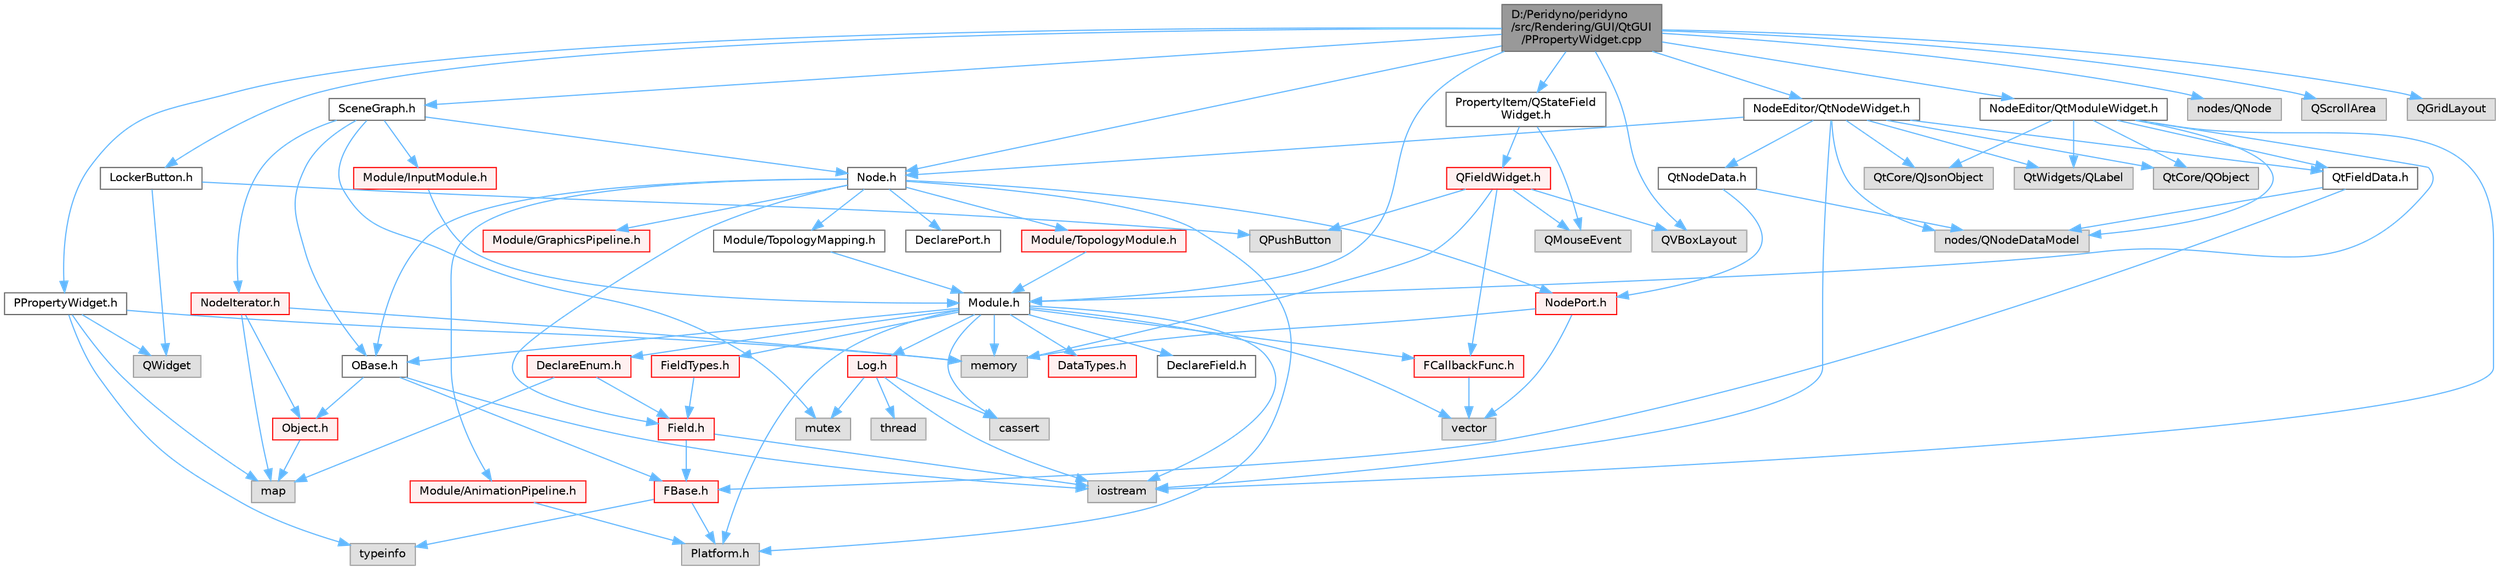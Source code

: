 digraph "D:/Peridyno/peridyno/src/Rendering/GUI/QtGUI/PPropertyWidget.cpp"
{
 // LATEX_PDF_SIZE
  bgcolor="transparent";
  edge [fontname=Helvetica,fontsize=10,labelfontname=Helvetica,labelfontsize=10];
  node [fontname=Helvetica,fontsize=10,shape=box,height=0.2,width=0.4];
  Node1 [id="Node000001",label="D:/Peridyno/peridyno\l/src/Rendering/GUI/QtGUI\l/PPropertyWidget.cpp",height=0.2,width=0.4,color="gray40", fillcolor="grey60", style="filled", fontcolor="black",tooltip=" "];
  Node1 -> Node2 [id="edge1_Node000001_Node000002",color="steelblue1",style="solid",tooltip=" "];
  Node2 [id="Node000002",label="PPropertyWidget.h",height=0.2,width=0.4,color="grey40", fillcolor="white", style="filled",URL="$_p_property_widget_8h.html",tooltip=" "];
  Node2 -> Node3 [id="edge2_Node000002_Node000003",color="steelblue1",style="solid",tooltip=" "];
  Node3 [id="Node000003",label="map",height=0.2,width=0.4,color="grey60", fillcolor="#E0E0E0", style="filled",tooltip=" "];
  Node2 -> Node4 [id="edge3_Node000002_Node000004",color="steelblue1",style="solid",tooltip=" "];
  Node4 [id="Node000004",label="QWidget",height=0.2,width=0.4,color="grey60", fillcolor="#E0E0E0", style="filled",tooltip=" "];
  Node2 -> Node5 [id="edge4_Node000002_Node000005",color="steelblue1",style="solid",tooltip=" "];
  Node5 [id="Node000005",label="typeinfo",height=0.2,width=0.4,color="grey60", fillcolor="#E0E0E0", style="filled",tooltip=" "];
  Node2 -> Node6 [id="edge5_Node000002_Node000006",color="steelblue1",style="solid",tooltip=" "];
  Node6 [id="Node000006",label="memory",height=0.2,width=0.4,color="grey60", fillcolor="#E0E0E0", style="filled",tooltip=" "];
  Node1 -> Node7 [id="edge6_Node000001_Node000007",color="steelblue1",style="solid",tooltip=" "];
  Node7 [id="Node000007",label="Module.h",height=0.2,width=0.4,color="grey40", fillcolor="white", style="filled",URL="$_module_8h.html",tooltip=" "];
  Node7 -> Node8 [id="edge7_Node000007_Node000008",color="steelblue1",style="solid",tooltip=" "];
  Node8 [id="Node000008",label="Platform.h",height=0.2,width=0.4,color="grey60", fillcolor="#E0E0E0", style="filled",tooltip=" "];
  Node7 -> Node6 [id="edge8_Node000007_Node000006",color="steelblue1",style="solid",tooltip=" "];
  Node7 -> Node9 [id="edge9_Node000007_Node000009",color="steelblue1",style="solid",tooltip=" "];
  Node9 [id="Node000009",label="vector",height=0.2,width=0.4,color="grey60", fillcolor="#E0E0E0", style="filled",tooltip=" "];
  Node7 -> Node10 [id="edge10_Node000007_Node000010",color="steelblue1",style="solid",tooltip=" "];
  Node10 [id="Node000010",label="cassert",height=0.2,width=0.4,color="grey60", fillcolor="#E0E0E0", style="filled",tooltip=" "];
  Node7 -> Node11 [id="edge11_Node000007_Node000011",color="steelblue1",style="solid",tooltip=" "];
  Node11 [id="Node000011",label="iostream",height=0.2,width=0.4,color="grey60", fillcolor="#E0E0E0", style="filled",tooltip=" "];
  Node7 -> Node12 [id="edge12_Node000007_Node000012",color="steelblue1",style="solid",tooltip=" "];
  Node12 [id="Node000012",label="OBase.h",height=0.2,width=0.4,color="grey40", fillcolor="white", style="filled",URL="$_o_base_8h.html",tooltip=" "];
  Node12 -> Node11 [id="edge13_Node000012_Node000011",color="steelblue1",style="solid",tooltip=" "];
  Node12 -> Node13 [id="edge14_Node000012_Node000013",color="steelblue1",style="solid",tooltip=" "];
  Node13 [id="Node000013",label="FBase.h",height=0.2,width=0.4,color="red", fillcolor="#FFF0F0", style="filled",URL="$_f_base_8h.html",tooltip=" "];
  Node13 -> Node8 [id="edge15_Node000013_Node000008",color="steelblue1",style="solid",tooltip=" "];
  Node13 -> Node5 [id="edge16_Node000013_Node000005",color="steelblue1",style="solid",tooltip=" "];
  Node12 -> Node18 [id="edge17_Node000012_Node000018",color="steelblue1",style="solid",tooltip=" "];
  Node18 [id="Node000018",label="Object.h",height=0.2,width=0.4,color="red", fillcolor="#FFF0F0", style="filled",URL="$_object_8h.html",tooltip=" "];
  Node18 -> Node3 [id="edge18_Node000018_Node000003",color="steelblue1",style="solid",tooltip=" "];
  Node7 -> Node20 [id="edge19_Node000007_Node000020",color="steelblue1",style="solid",tooltip=" "];
  Node20 [id="Node000020",label="Log.h",height=0.2,width=0.4,color="red", fillcolor="#FFF0F0", style="filled",URL="$_log_8h.html",tooltip=" "];
  Node20 -> Node21 [id="edge20_Node000020_Node000021",color="steelblue1",style="solid",tooltip=" "];
  Node21 [id="Node000021",label="mutex",height=0.2,width=0.4,color="grey60", fillcolor="#E0E0E0", style="filled",tooltip=" "];
  Node20 -> Node22 [id="edge21_Node000020_Node000022",color="steelblue1",style="solid",tooltip=" "];
  Node22 [id="Node000022",label="thread",height=0.2,width=0.4,color="grey60", fillcolor="#E0E0E0", style="filled",tooltip=" "];
  Node20 -> Node11 [id="edge22_Node000020_Node000011",color="steelblue1",style="solid",tooltip=" "];
  Node20 -> Node10 [id="edge23_Node000020_Node000010",color="steelblue1",style="solid",tooltip=" "];
  Node7 -> Node29 [id="edge24_Node000007_Node000029",color="steelblue1",style="solid",tooltip=" "];
  Node29 [id="Node000029",label="DataTypes.h",height=0.2,width=0.4,color="red", fillcolor="#FFF0F0", style="filled",URL="$_data_types_8h.html",tooltip=" "];
  Node7 -> Node70 [id="edge25_Node000007_Node000070",color="steelblue1",style="solid",tooltip=" "];
  Node70 [id="Node000070",label="DeclareEnum.h",height=0.2,width=0.4,color="red", fillcolor="#FFF0F0", style="filled",URL="$_declare_enum_8h.html",tooltip=" "];
  Node70 -> Node3 [id="edge26_Node000070_Node000003",color="steelblue1",style="solid",tooltip=" "];
  Node70 -> Node71 [id="edge27_Node000070_Node000071",color="steelblue1",style="solid",tooltip=" "];
  Node71 [id="Node000071",label="Field.h",height=0.2,width=0.4,color="red", fillcolor="#FFF0F0", style="filled",URL="$_field_8h.html",tooltip=" "];
  Node71 -> Node11 [id="edge28_Node000071_Node000011",color="steelblue1",style="solid",tooltip=" "];
  Node71 -> Node13 [id="edge29_Node000071_Node000013",color="steelblue1",style="solid",tooltip=" "];
  Node7 -> Node85 [id="edge30_Node000007_Node000085",color="steelblue1",style="solid",tooltip=" "];
  Node85 [id="Node000085",label="DeclareField.h",height=0.2,width=0.4,color="grey40", fillcolor="white", style="filled",URL="$_declare_field_8h.html",tooltip=" "];
  Node7 -> Node86 [id="edge31_Node000007_Node000086",color="steelblue1",style="solid",tooltip=" "];
  Node86 [id="Node000086",label="FCallbackFunc.h",height=0.2,width=0.4,color="red", fillcolor="#FFF0F0", style="filled",URL="$_f_callback_func_8h.html",tooltip=" "];
  Node86 -> Node9 [id="edge32_Node000086_Node000009",color="steelblue1",style="solid",tooltip=" "];
  Node7 -> Node87 [id="edge33_Node000007_Node000087",color="steelblue1",style="solid",tooltip=" "];
  Node87 [id="Node000087",label="FieldTypes.h",height=0.2,width=0.4,color="red", fillcolor="#FFF0F0", style="filled",URL="$_field_types_8h.html",tooltip=" "];
  Node87 -> Node71 [id="edge34_Node000087_Node000071",color="steelblue1",style="solid",tooltip=" "];
  Node1 -> Node89 [id="edge35_Node000001_Node000089",color="steelblue1",style="solid",tooltip=" "];
  Node89 [id="Node000089",label="Node.h",height=0.2,width=0.4,color="grey40", fillcolor="white", style="filled",URL="$_node_8h.html",tooltip=" "];
  Node89 -> Node12 [id="edge36_Node000089_Node000012",color="steelblue1",style="solid",tooltip=" "];
  Node89 -> Node71 [id="edge37_Node000089_Node000071",color="steelblue1",style="solid",tooltip=" "];
  Node89 -> Node8 [id="edge38_Node000089_Node000008",color="steelblue1",style="solid",tooltip=" "];
  Node89 -> Node90 [id="edge39_Node000089_Node000090",color="steelblue1",style="solid",tooltip=" "];
  Node90 [id="Node000090",label="DeclarePort.h",height=0.2,width=0.4,color="grey40", fillcolor="white", style="filled",URL="$_declare_port_8h.html",tooltip=" "];
  Node89 -> Node91 [id="edge40_Node000089_Node000091",color="steelblue1",style="solid",tooltip=" "];
  Node91 [id="Node000091",label="NodePort.h",height=0.2,width=0.4,color="red", fillcolor="#FFF0F0", style="filled",URL="$_node_port_8h.html",tooltip=" "];
  Node91 -> Node9 [id="edge41_Node000091_Node000009",color="steelblue1",style="solid",tooltip=" "];
  Node91 -> Node6 [id="edge42_Node000091_Node000006",color="steelblue1",style="solid",tooltip=" "];
  Node89 -> Node92 [id="edge43_Node000089_Node000092",color="steelblue1",style="solid",tooltip=" "];
  Node92 [id="Node000092",label="Module/TopologyModule.h",height=0.2,width=0.4,color="red", fillcolor="#FFF0F0", style="filled",URL="$_topology_module_8h.html",tooltip=" "];
  Node92 -> Node7 [id="edge44_Node000092_Node000007",color="steelblue1",style="solid",tooltip=" "];
  Node89 -> Node93 [id="edge45_Node000089_Node000093",color="steelblue1",style="solid",tooltip=" "];
  Node93 [id="Node000093",label="Module/TopologyMapping.h",height=0.2,width=0.4,color="grey40", fillcolor="white", style="filled",URL="$_topology_mapping_8h.html",tooltip=" "];
  Node93 -> Node7 [id="edge46_Node000093_Node000007",color="steelblue1",style="solid",tooltip=" "];
  Node89 -> Node94 [id="edge47_Node000089_Node000094",color="steelblue1",style="solid",tooltip=" "];
  Node94 [id="Node000094",label="Module/AnimationPipeline.h",height=0.2,width=0.4,color="red", fillcolor="#FFF0F0", style="filled",URL="$_animation_pipeline_8h.html",tooltip=" "];
  Node94 -> Node8 [id="edge48_Node000094_Node000008",color="steelblue1",style="solid",tooltip=" "];
  Node89 -> Node96 [id="edge49_Node000089_Node000096",color="steelblue1",style="solid",tooltip=" "];
  Node96 [id="Node000096",label="Module/GraphicsPipeline.h",height=0.2,width=0.4,color="red", fillcolor="#FFF0F0", style="filled",URL="$_graphics_pipeline_8h.html",tooltip=" "];
  Node1 -> Node97 [id="edge50_Node000001_Node000097",color="steelblue1",style="solid",tooltip=" "];
  Node97 [id="Node000097",label="SceneGraph.h",height=0.2,width=0.4,color="grey40", fillcolor="white", style="filled",URL="$_scene_graph_8h.html",tooltip=" "];
  Node97 -> Node12 [id="edge51_Node000097_Node000012",color="steelblue1",style="solid",tooltip=" "];
  Node97 -> Node89 [id="edge52_Node000097_Node000089",color="steelblue1",style="solid",tooltip=" "];
  Node97 -> Node98 [id="edge53_Node000097_Node000098",color="steelblue1",style="solid",tooltip=" "];
  Node98 [id="Node000098",label="NodeIterator.h",height=0.2,width=0.4,color="red", fillcolor="#FFF0F0", style="filled",URL="$_node_iterator_8h.html",tooltip=" "];
  Node98 -> Node3 [id="edge54_Node000098_Node000003",color="steelblue1",style="solid",tooltip=" "];
  Node98 -> Node6 [id="edge55_Node000098_Node000006",color="steelblue1",style="solid",tooltip=" "];
  Node98 -> Node18 [id="edge56_Node000098_Node000018",color="steelblue1",style="solid",tooltip=" "];
  Node97 -> Node101 [id="edge57_Node000097_Node000101",color="steelblue1",style="solid",tooltip=" "];
  Node101 [id="Node000101",label="Module/InputModule.h",height=0.2,width=0.4,color="red", fillcolor="#FFF0F0", style="filled",URL="$_input_module_8h.html",tooltip=" "];
  Node101 -> Node7 [id="edge58_Node000101_Node000007",color="steelblue1",style="solid",tooltip=" "];
  Node97 -> Node21 [id="edge59_Node000097_Node000021",color="steelblue1",style="solid",tooltip=" "];
  Node1 -> Node107 [id="edge60_Node000001_Node000107",color="steelblue1",style="solid",tooltip=" "];
  Node107 [id="Node000107",label="NodeEditor/QtNodeWidget.h",height=0.2,width=0.4,color="grey40", fillcolor="white", style="filled",URL="$_qt_node_widget_8h.html",tooltip=" "];
  Node107 -> Node108 [id="edge61_Node000107_Node000108",color="steelblue1",style="solid",tooltip=" "];
  Node108 [id="Node000108",label="QtCore/QObject",height=0.2,width=0.4,color="grey60", fillcolor="#E0E0E0", style="filled",tooltip=" "];
  Node107 -> Node109 [id="edge62_Node000107_Node000109",color="steelblue1",style="solid",tooltip=" "];
  Node109 [id="Node000109",label="QtCore/QJsonObject",height=0.2,width=0.4,color="grey60", fillcolor="#E0E0E0", style="filled",tooltip=" "];
  Node107 -> Node110 [id="edge63_Node000107_Node000110",color="steelblue1",style="solid",tooltip=" "];
  Node110 [id="Node000110",label="QtWidgets/QLabel",height=0.2,width=0.4,color="grey60", fillcolor="#E0E0E0", style="filled",tooltip=" "];
  Node107 -> Node111 [id="edge64_Node000107_Node000111",color="steelblue1",style="solid",tooltip=" "];
  Node111 [id="Node000111",label="nodes/QNodeDataModel",height=0.2,width=0.4,color="grey60", fillcolor="#E0E0E0", style="filled",tooltip=" "];
  Node107 -> Node89 [id="edge65_Node000107_Node000089",color="steelblue1",style="solid",tooltip=" "];
  Node107 -> Node112 [id="edge66_Node000107_Node000112",color="steelblue1",style="solid",tooltip=" "];
  Node112 [id="Node000112",label="QtNodeData.h",height=0.2,width=0.4,color="grey40", fillcolor="white", style="filled",URL="$_qt_node_data_8h.html",tooltip=" "];
  Node112 -> Node111 [id="edge67_Node000112_Node000111",color="steelblue1",style="solid",tooltip=" "];
  Node112 -> Node91 [id="edge68_Node000112_Node000091",color="steelblue1",style="solid",tooltip=" "];
  Node107 -> Node113 [id="edge69_Node000107_Node000113",color="steelblue1",style="solid",tooltip=" "];
  Node113 [id="Node000113",label="QtFieldData.h",height=0.2,width=0.4,color="grey40", fillcolor="white", style="filled",URL="$_qt_field_data_8h.html",tooltip=" "];
  Node113 -> Node111 [id="edge70_Node000113_Node000111",color="steelblue1",style="solid",tooltip=" "];
  Node113 -> Node13 [id="edge71_Node000113_Node000013",color="steelblue1",style="solid",tooltip=" "];
  Node107 -> Node11 [id="edge72_Node000107_Node000011",color="steelblue1",style="solid",tooltip=" "];
  Node1 -> Node114 [id="edge73_Node000001_Node000114",color="steelblue1",style="solid",tooltip=" "];
  Node114 [id="Node000114",label="NodeEditor/QtModuleWidget.h",height=0.2,width=0.4,color="grey40", fillcolor="white", style="filled",URL="$_qt_module_widget_8h.html",tooltip=" "];
  Node114 -> Node108 [id="edge74_Node000114_Node000108",color="steelblue1",style="solid",tooltip=" "];
  Node114 -> Node109 [id="edge75_Node000114_Node000109",color="steelblue1",style="solid",tooltip=" "];
  Node114 -> Node110 [id="edge76_Node000114_Node000110",color="steelblue1",style="solid",tooltip=" "];
  Node114 -> Node111 [id="edge77_Node000114_Node000111",color="steelblue1",style="solid",tooltip=" "];
  Node114 -> Node113 [id="edge78_Node000114_Node000113",color="steelblue1",style="solid",tooltip=" "];
  Node114 -> Node7 [id="edge79_Node000114_Node000007",color="steelblue1",style="solid",tooltip=" "];
  Node114 -> Node11 [id="edge80_Node000114_Node000011",color="steelblue1",style="solid",tooltip=" "];
  Node1 -> Node115 [id="edge81_Node000001_Node000115",color="steelblue1",style="solid",tooltip=" "];
  Node115 [id="Node000115",label="nodes/QNode",height=0.2,width=0.4,color="grey60", fillcolor="#E0E0E0", style="filled",tooltip=" "];
  Node1 -> Node116 [id="edge82_Node000001_Node000116",color="steelblue1",style="solid",tooltip=" "];
  Node116 [id="Node000116",label="LockerButton.h",height=0.2,width=0.4,color="grey40", fillcolor="white", style="filled",URL="$_locker_button_8h.html",tooltip=" "];
  Node116 -> Node4 [id="edge83_Node000116_Node000004",color="steelblue1",style="solid",tooltip=" "];
  Node116 -> Node117 [id="edge84_Node000116_Node000117",color="steelblue1",style="solid",tooltip=" "];
  Node117 [id="Node000117",label="QPushButton",height=0.2,width=0.4,color="grey60", fillcolor="#E0E0E0", style="filled",tooltip=" "];
  Node1 -> Node118 [id="edge85_Node000001_Node000118",color="steelblue1",style="solid",tooltip=" "];
  Node118 [id="Node000118",label="QVBoxLayout",height=0.2,width=0.4,color="grey60", fillcolor="#E0E0E0", style="filled",tooltip=" "];
  Node1 -> Node119 [id="edge86_Node000001_Node000119",color="steelblue1",style="solid",tooltip=" "];
  Node119 [id="Node000119",label="QScrollArea",height=0.2,width=0.4,color="grey60", fillcolor="#E0E0E0", style="filled",tooltip=" "];
  Node1 -> Node120 [id="edge87_Node000001_Node000120",color="steelblue1",style="solid",tooltip=" "];
  Node120 [id="Node000120",label="QGridLayout",height=0.2,width=0.4,color="grey60", fillcolor="#E0E0E0", style="filled",tooltip=" "];
  Node1 -> Node121 [id="edge88_Node000001_Node000121",color="steelblue1",style="solid",tooltip=" "];
  Node121 [id="Node000121",label="PropertyItem/QStateField\lWidget.h",height=0.2,width=0.4,color="grey40", fillcolor="white", style="filled",URL="$_q_state_field_widget_8h.html",tooltip=" "];
  Node121 -> Node122 [id="edge89_Node000121_Node000122",color="steelblue1",style="solid",tooltip=" "];
  Node122 [id="Node000122",label="QFieldWidget.h",height=0.2,width=0.4,color="red", fillcolor="#FFF0F0", style="filled",URL="$_q_field_widget_8h.html",tooltip=" "];
  Node122 -> Node117 [id="edge90_Node000122_Node000117",color="steelblue1",style="solid",tooltip=" "];
  Node122 -> Node127 [id="edge91_Node000122_Node000127",color="steelblue1",style="solid",tooltip=" "];
  Node127 [id="Node000127",label="QMouseEvent",height=0.2,width=0.4,color="grey60", fillcolor="#E0E0E0", style="filled",tooltip=" "];
  Node122 -> Node118 [id="edge92_Node000122_Node000118",color="steelblue1",style="solid",tooltip=" "];
  Node122 -> Node86 [id="edge93_Node000122_Node000086",color="steelblue1",style="solid",tooltip=" "];
  Node122 -> Node6 [id="edge94_Node000122_Node000006",color="steelblue1",style="solid",tooltip=" "];
  Node121 -> Node127 [id="edge95_Node000121_Node000127",color="steelblue1",style="solid",tooltip=" "];
}
